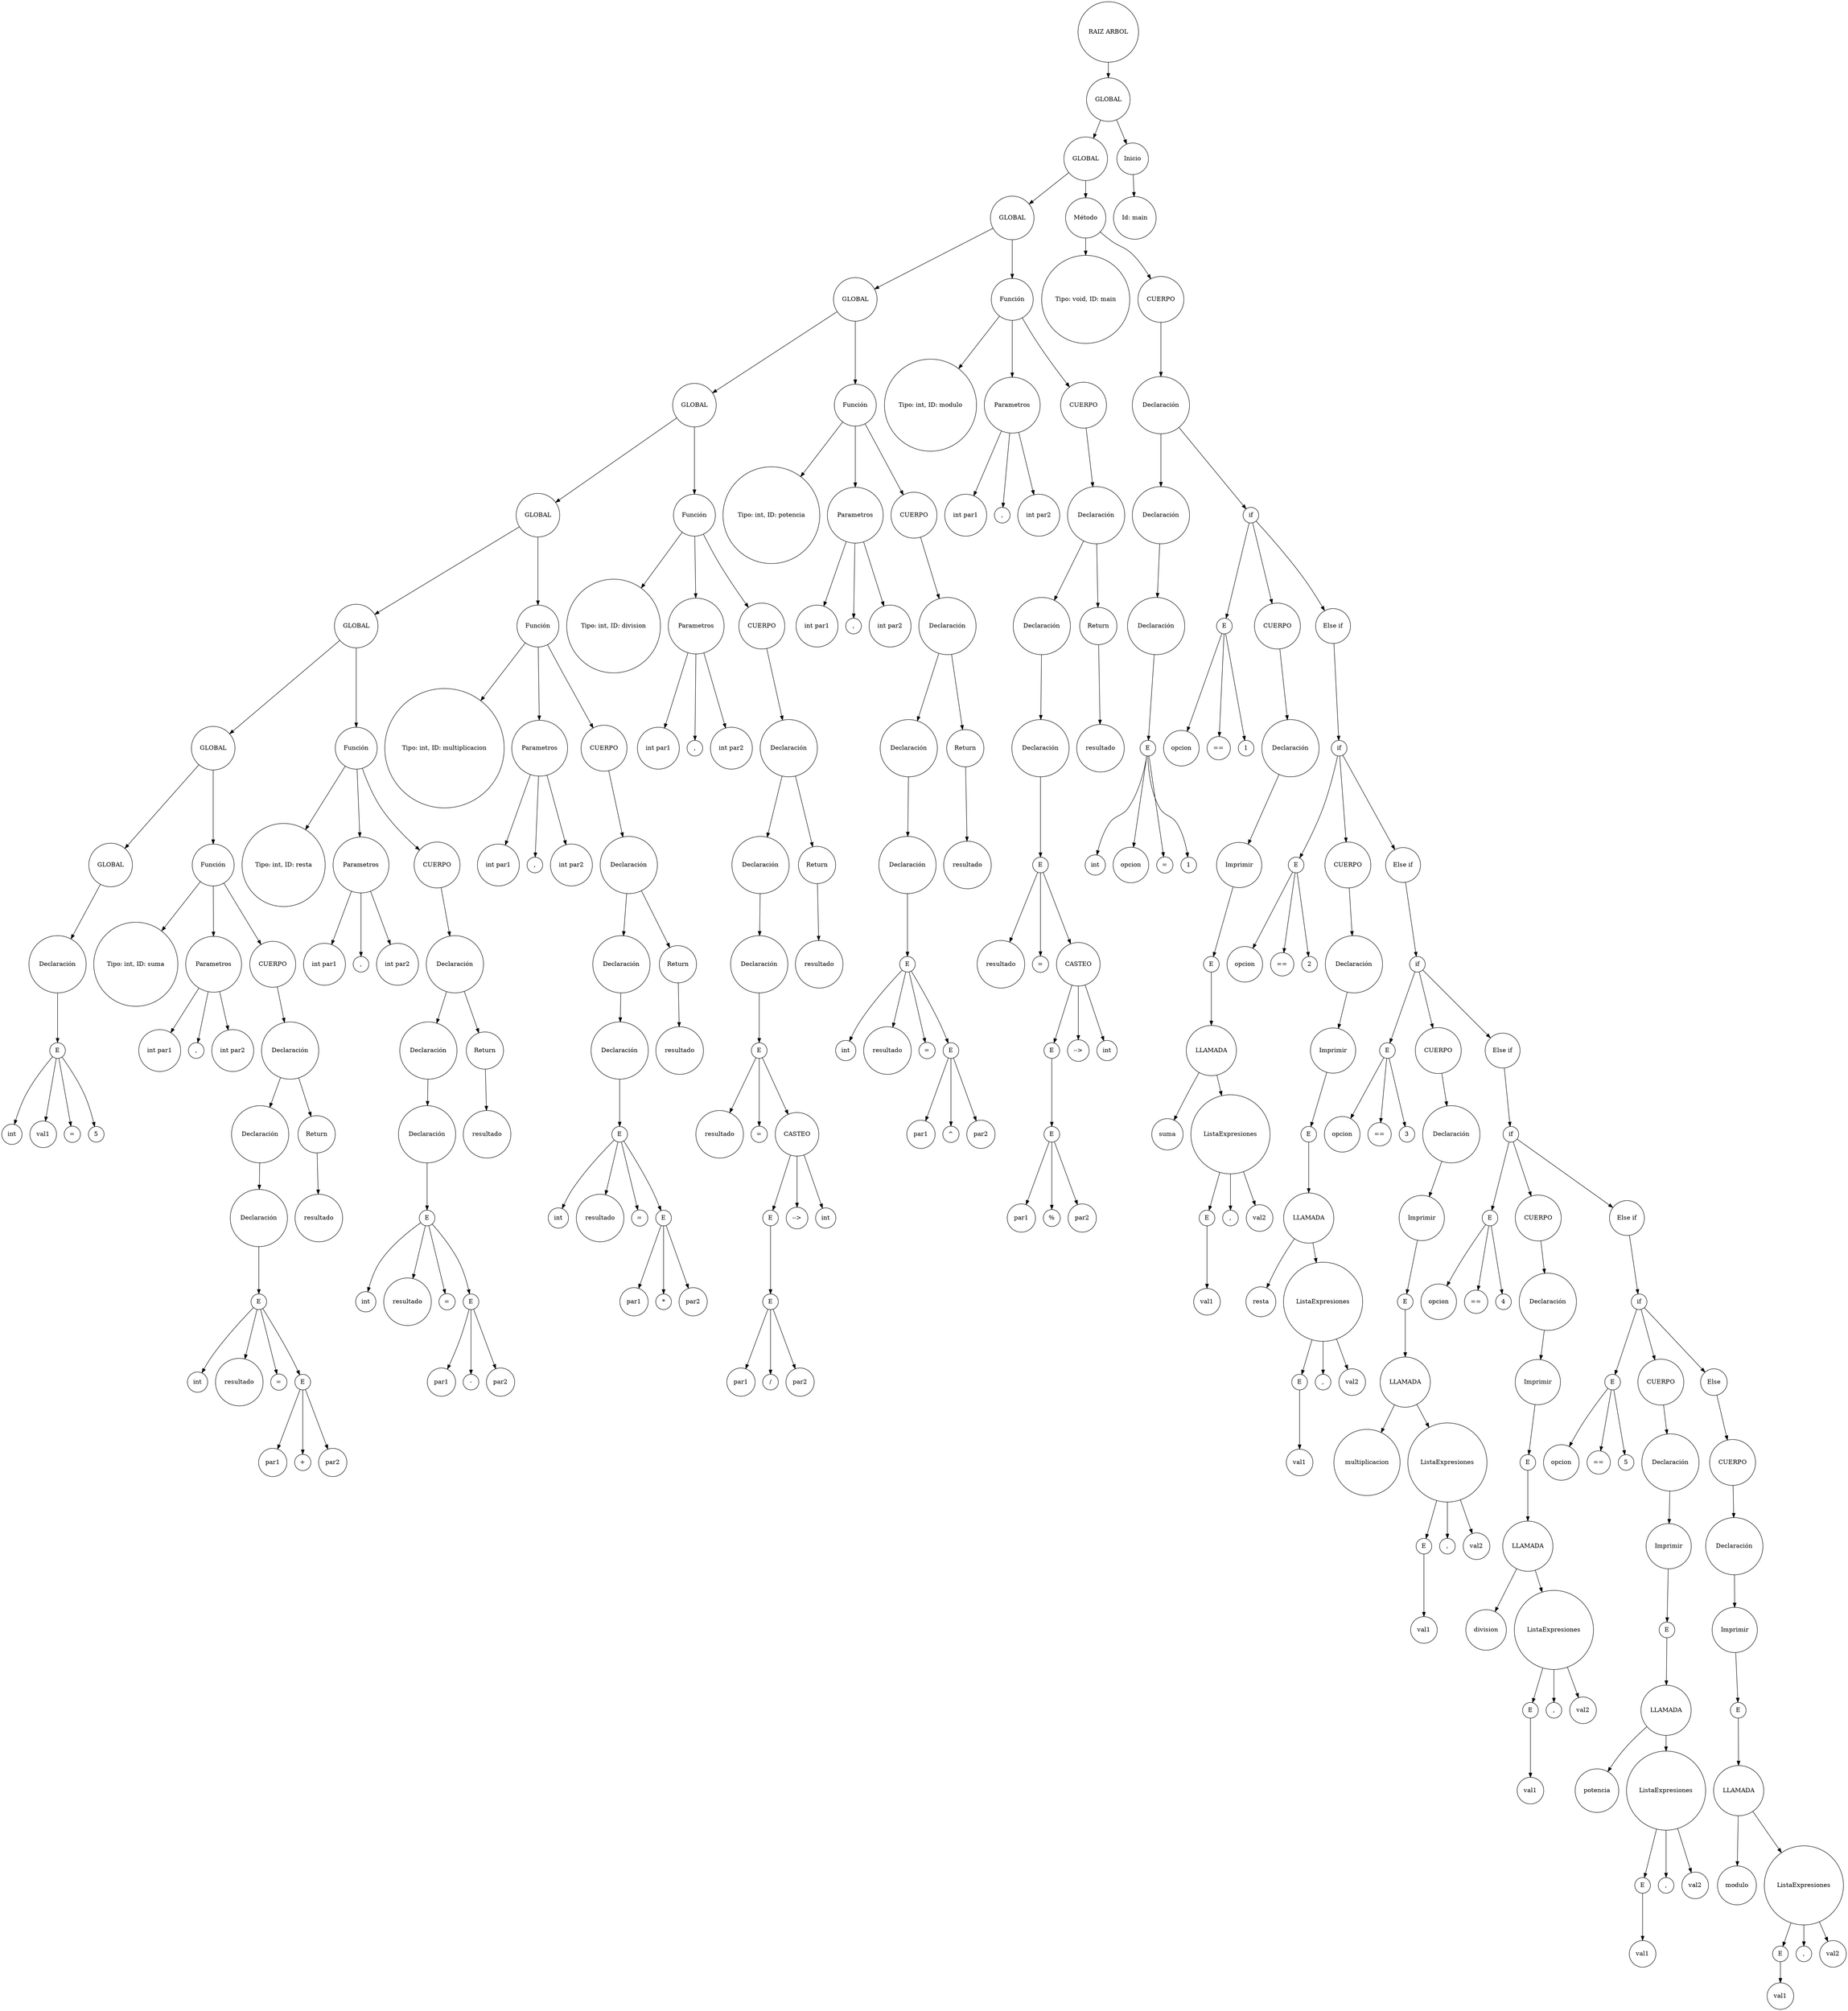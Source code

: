 digraph G {
252 [label= "RAIZ ARBOL" fillcolor="#d62728" shape="circle"];
252->253;
253 [label= "GLOBAL" fillcolor="#d62728" shape="circle"];
253->254;
254 [label= "GLOBAL" fillcolor="#d62728" shape="circle"];
254->255;
255 [label= "GLOBAL" fillcolor="#d62728" shape="circle"];
255->256;
256 [label= "GLOBAL" fillcolor="#d62728" shape="circle"];
256->257;
257 [label= "GLOBAL" fillcolor="#d62728" shape="circle"];
257->258;
258 [label= "GLOBAL" fillcolor="#d62728" shape="circle"];
258->259;
259 [label= "GLOBAL" fillcolor="#d62728" shape="circle"];
259->260;
260 [label= "GLOBAL" fillcolor="#d62728" shape="circle"];
260->261;
261 [label= "GLOBAL" fillcolor="#d62728" shape="circle"];
261->262;
262 [label= "Declaración" fillcolor="#d62728" shape="circle"];
262->263;
263 [label= "E" fillcolor="#d62728" shape="circle"];
263->264;
264 [label= "int" fillcolor="#d62728" shape="circle"];
263->265;
265 [label= "val1" fillcolor="#d62728" shape="circle"];
263->266;
266 [label= "=" fillcolor="#d62728" shape="circle"];
263->267;
267 [label= "5" fillcolor="#d62728" shape="circle"];
260->268;
268 [label= "Función" fillcolor="#d62728" shape="circle"];
268->269;
269 [label= "Tipo: int, ID: suma" fillcolor="#d62728" shape="circle"];
268->270;
270 [label= "Parametros" fillcolor="#d62728" shape="circle"];
270->271;
271 [label= "int par1" fillcolor="#d62728" shape="circle"];
270->272;
272 [label= "," fillcolor="#d62728" shape="circle"];
270->273;
273 [label= "int par2" fillcolor="#d62728" shape="circle"];
268->274;
274 [label= "CUERPO" fillcolor="#d62728" shape="circle"];
274->275;
275 [label= "Declaración" fillcolor="#d62728" shape="circle"];
275->276;
276 [label= "Declaración" fillcolor="#d62728" shape="circle"];
276->277;
277 [label= "Declaración" fillcolor="#d62728" shape="circle"];
277->278;
278 [label= "E" fillcolor="#d62728" shape="circle"];
278->279;
279 [label= "int" fillcolor="#d62728" shape="circle"];
278->280;
280 [label= "resultado" fillcolor="#d62728" shape="circle"];
278->281;
281 [label= "=" fillcolor="#d62728" shape="circle"];
278->282;
282 [label= "E" fillcolor="#d62728" shape="circle"];
282->283;
283 [label= "par1" fillcolor="#d62728" shape="circle"];
282->284;
284 [label= "+" fillcolor="#d62728" shape="circle"];
282->285;
285 [label= "par2" fillcolor="#d62728" shape="circle"];
275->286;
286 [label= "Return" fillcolor="#d62728" shape="circle"];
286->287;
287 [label= "resultado" fillcolor="#d62728" shape="circle"];
259->288;
288 [label= "Función" fillcolor="#d62728" shape="circle"];
288->289;
289 [label= "Tipo: int, ID: resta" fillcolor="#d62728" shape="circle"];
288->290;
290 [label= "Parametros" fillcolor="#d62728" shape="circle"];
290->291;
291 [label= "int par1" fillcolor="#d62728" shape="circle"];
290->292;
292 [label= "," fillcolor="#d62728" shape="circle"];
290->293;
293 [label= "int par2" fillcolor="#d62728" shape="circle"];
288->294;
294 [label= "CUERPO" fillcolor="#d62728" shape="circle"];
294->295;
295 [label= "Declaración" fillcolor="#d62728" shape="circle"];
295->296;
296 [label= "Declaración" fillcolor="#d62728" shape="circle"];
296->297;
297 [label= "Declaración" fillcolor="#d62728" shape="circle"];
297->298;
298 [label= "E" fillcolor="#d62728" shape="circle"];
298->299;
299 [label= "int" fillcolor="#d62728" shape="circle"];
298->300;
300 [label= "resultado" fillcolor="#d62728" shape="circle"];
298->301;
301 [label= "=" fillcolor="#d62728" shape="circle"];
298->302;
302 [label= "E" fillcolor="#d62728" shape="circle"];
302->303;
303 [label= "par1" fillcolor="#d62728" shape="circle"];
302->304;
304 [label= "-" fillcolor="#d62728" shape="circle"];
302->305;
305 [label= "par2" fillcolor="#d62728" shape="circle"];
295->306;
306 [label= "Return" fillcolor="#d62728" shape="circle"];
306->307;
307 [label= "resultado" fillcolor="#d62728" shape="circle"];
258->308;
308 [label= "Función" fillcolor="#d62728" shape="circle"];
308->309;
309 [label= "Tipo: int, ID: multiplicacion" fillcolor="#d62728" shape="circle"];
308->310;
310 [label= "Parametros" fillcolor="#d62728" shape="circle"];
310->311;
311 [label= "int par1" fillcolor="#d62728" shape="circle"];
310->312;
312 [label= "," fillcolor="#d62728" shape="circle"];
310->313;
313 [label= "int par2" fillcolor="#d62728" shape="circle"];
308->314;
314 [label= "CUERPO" fillcolor="#d62728" shape="circle"];
314->315;
315 [label= "Declaración" fillcolor="#d62728" shape="circle"];
315->316;
316 [label= "Declaración" fillcolor="#d62728" shape="circle"];
316->317;
317 [label= "Declaración" fillcolor="#d62728" shape="circle"];
317->318;
318 [label= "E" fillcolor="#d62728" shape="circle"];
318->319;
319 [label= "int" fillcolor="#d62728" shape="circle"];
318->320;
320 [label= "resultado" fillcolor="#d62728" shape="circle"];
318->321;
321 [label= "=" fillcolor="#d62728" shape="circle"];
318->322;
322 [label= "E" fillcolor="#d62728" shape="circle"];
322->323;
323 [label= "par1" fillcolor="#d62728" shape="circle"];
322->324;
324 [label= "*" fillcolor="#d62728" shape="circle"];
322->325;
325 [label= "par2" fillcolor="#d62728" shape="circle"];
315->326;
326 [label= "Return" fillcolor="#d62728" shape="circle"];
326->327;
327 [label= "resultado" fillcolor="#d62728" shape="circle"];
257->328;
328 [label= "Función" fillcolor="#d62728" shape="circle"];
328->329;
329 [label= "Tipo: int, ID: division" fillcolor="#d62728" shape="circle"];
328->330;
330 [label= "Parametros" fillcolor="#d62728" shape="circle"];
330->331;
331 [label= "int par1" fillcolor="#d62728" shape="circle"];
330->332;
332 [label= "," fillcolor="#d62728" shape="circle"];
330->333;
333 [label= "int par2" fillcolor="#d62728" shape="circle"];
328->334;
334 [label= "CUERPO" fillcolor="#d62728" shape="circle"];
334->335;
335 [label= "Declaración" fillcolor="#d62728" shape="circle"];
335->336;
336 [label= "Declaración" fillcolor="#d62728" shape="circle"];
336->337;
337 [label= "Declaración" fillcolor="#d62728" shape="circle"];
337->338;
338 [label= "E" fillcolor="#d62728" shape="circle"];
338->339;
339 [label= "resultado" fillcolor="#d62728" shape="circle"];
338->340;
340 [label= "=" fillcolor="#d62728" shape="circle"];
338->341;
341 [label= "CASTEO" fillcolor="#d62728" shape="circle"];
341->342;
342 [label= "E" fillcolor="#d62728" shape="circle"];
342->343;
343 [label= "E" fillcolor="#d62728" shape="circle"];
343->344;
344 [label= "par1" fillcolor="#d62728" shape="circle"];
343->345;
345 [label= "/" fillcolor="#d62728" shape="circle"];
343->346;
346 [label= "par2" fillcolor="#d62728" shape="circle"];
341->347;
347 [label= "-->" fillcolor="#d62728" shape="circle"];
341->348;
348 [label= "int" fillcolor="#d62728" shape="circle"];
335->349;
349 [label= "Return" fillcolor="#d62728" shape="circle"];
349->350;
350 [label= "resultado" fillcolor="#d62728" shape="circle"];
256->351;
351 [label= "Función" fillcolor="#d62728" shape="circle"];
351->352;
352 [label= "Tipo: int, ID: potencia" fillcolor="#d62728" shape="circle"];
351->353;
353 [label= "Parametros" fillcolor="#d62728" shape="circle"];
353->354;
354 [label= "int par1" fillcolor="#d62728" shape="circle"];
353->355;
355 [label= "," fillcolor="#d62728" shape="circle"];
353->356;
356 [label= "int par2" fillcolor="#d62728" shape="circle"];
351->357;
357 [label= "CUERPO" fillcolor="#d62728" shape="circle"];
357->358;
358 [label= "Declaración" fillcolor="#d62728" shape="circle"];
358->359;
359 [label= "Declaración" fillcolor="#d62728" shape="circle"];
359->360;
360 [label= "Declaración" fillcolor="#d62728" shape="circle"];
360->361;
361 [label= "E" fillcolor="#d62728" shape="circle"];
361->362;
362 [label= "int" fillcolor="#d62728" shape="circle"];
361->363;
363 [label= "resultado" fillcolor="#d62728" shape="circle"];
361->364;
364 [label= "=" fillcolor="#d62728" shape="circle"];
361->365;
365 [label= "E" fillcolor="#d62728" shape="circle"];
365->366;
366 [label= "par1" fillcolor="#d62728" shape="circle"];
365->367;
367 [label= "^" fillcolor="#d62728" shape="circle"];
365->368;
368 [label= "par2" fillcolor="#d62728" shape="circle"];
358->369;
369 [label= "Return" fillcolor="#d62728" shape="circle"];
369->370;
370 [label= "resultado" fillcolor="#d62728" shape="circle"];
255->371;
371 [label= "Función" fillcolor="#d62728" shape="circle"];
371->372;
372 [label= "Tipo: int, ID: modulo" fillcolor="#d62728" shape="circle"];
371->373;
373 [label= "Parametros" fillcolor="#d62728" shape="circle"];
373->374;
374 [label= "int par1" fillcolor="#d62728" shape="circle"];
373->375;
375 [label= "," fillcolor="#d62728" shape="circle"];
373->376;
376 [label= "int par2" fillcolor="#d62728" shape="circle"];
371->377;
377 [label= "CUERPO" fillcolor="#d62728" shape="circle"];
377->378;
378 [label= "Declaración" fillcolor="#d62728" shape="circle"];
378->379;
379 [label= "Declaración" fillcolor="#d62728" shape="circle"];
379->380;
380 [label= "Declaración" fillcolor="#d62728" shape="circle"];
380->381;
381 [label= "E" fillcolor="#d62728" shape="circle"];
381->382;
382 [label= "resultado" fillcolor="#d62728" shape="circle"];
381->383;
383 [label= "=" fillcolor="#d62728" shape="circle"];
381->384;
384 [label= "CASTEO" fillcolor="#d62728" shape="circle"];
384->385;
385 [label= "E" fillcolor="#d62728" shape="circle"];
385->386;
386 [label= "E" fillcolor="#d62728" shape="circle"];
386->387;
387 [label= "par1" fillcolor="#d62728" shape="circle"];
386->388;
388 [label= "%" fillcolor="#d62728" shape="circle"];
386->389;
389 [label= "par2" fillcolor="#d62728" shape="circle"];
384->390;
390 [label= "-->" fillcolor="#d62728" shape="circle"];
384->391;
391 [label= "int" fillcolor="#d62728" shape="circle"];
378->392;
392 [label= "Return" fillcolor="#d62728" shape="circle"];
392->393;
393 [label= "resultado" fillcolor="#d62728" shape="circle"];
254->394;
394 [label= "Método" fillcolor="#d62728" shape="circle"];
394->395;
395 [label= "Tipo: void, ID: main" fillcolor="#d62728" shape="circle"];
394->396;
396 [label= "CUERPO" fillcolor="#d62728" shape="circle"];
396->397;
397 [label= "Declaración" fillcolor="#d62728" shape="circle"];
397->398;
398 [label= "Declaración" fillcolor="#d62728" shape="circle"];
398->399;
399 [label= "Declaración" fillcolor="#d62728" shape="circle"];
399->400;
400 [label= "E" fillcolor="#d62728" shape="circle"];
400->401;
401 [label= "int" fillcolor="#d62728" shape="circle"];
400->402;
402 [label= "opcion" fillcolor="#d62728" shape="circle"];
400->403;
403 [label= "=" fillcolor="#d62728" shape="circle"];
400->404;
404 [label= "1" fillcolor="#d62728" shape="circle"];
397->405;
405 [label= "if" fillcolor="#d62728" shape="circle"];
405->406;
406 [label= "E" fillcolor="#d62728" shape="circle"];
406->407;
407 [label= "opcion" fillcolor="#d62728" shape="circle"];
406->408;
408 [label= "==" fillcolor="#d62728" shape="circle"];
406->409;
409 [label= "1" fillcolor="#d62728" shape="circle"];
405->410;
410 [label= "CUERPO" fillcolor="#d62728" shape="circle"];
410->411;
411 [label= "Declaración" fillcolor="#d62728" shape="circle"];
411->412;
412 [label= "Imprimir" fillcolor="#d62728" shape="circle"];
412->413;
413 [label= "E" fillcolor="#d62728" shape="circle"];
413->414;
414 [label= "LLAMADA" fillcolor="#d62728" shape="circle"];
414->415;
415 [label= "suma" fillcolor="#d62728" shape="circle"];
414->416;
416 [label= "ListaExpresiones" fillcolor="#d62728" shape="circle"];
416->417;
417 [label= "E" fillcolor="#d62728" shape="circle"];
417->418;
418 [label= "val1" fillcolor="#d62728" shape="circle"];
416->419;
419 [label= "," fillcolor="#d62728" shape="circle"];
416->420;
420 [label= "val2" fillcolor="#d62728" shape="circle"];
405->421;
421 [label= "Else if" fillcolor="#d62728" shape="circle"];
421->422;
422 [label= "if" fillcolor="#d62728" shape="circle"];
422->423;
423 [label= "E" fillcolor="#d62728" shape="circle"];
423->424;
424 [label= "opcion" fillcolor="#d62728" shape="circle"];
423->425;
425 [label= "==" fillcolor="#d62728" shape="circle"];
423->426;
426 [label= "2" fillcolor="#d62728" shape="circle"];
422->427;
427 [label= "CUERPO" fillcolor="#d62728" shape="circle"];
427->428;
428 [label= "Declaración" fillcolor="#d62728" shape="circle"];
428->429;
429 [label= "Imprimir" fillcolor="#d62728" shape="circle"];
429->430;
430 [label= "E" fillcolor="#d62728" shape="circle"];
430->431;
431 [label= "LLAMADA" fillcolor="#d62728" shape="circle"];
431->432;
432 [label= "resta" fillcolor="#d62728" shape="circle"];
431->433;
433 [label= "ListaExpresiones" fillcolor="#d62728" shape="circle"];
433->434;
434 [label= "E" fillcolor="#d62728" shape="circle"];
434->435;
435 [label= "val1" fillcolor="#d62728" shape="circle"];
433->436;
436 [label= "," fillcolor="#d62728" shape="circle"];
433->437;
437 [label= "val2" fillcolor="#d62728" shape="circle"];
422->438;
438 [label= "Else if" fillcolor="#d62728" shape="circle"];
438->439;
439 [label= "if" fillcolor="#d62728" shape="circle"];
439->440;
440 [label= "E" fillcolor="#d62728" shape="circle"];
440->441;
441 [label= "opcion" fillcolor="#d62728" shape="circle"];
440->442;
442 [label= "==" fillcolor="#d62728" shape="circle"];
440->443;
443 [label= "3" fillcolor="#d62728" shape="circle"];
439->444;
444 [label= "CUERPO" fillcolor="#d62728" shape="circle"];
444->445;
445 [label= "Declaración" fillcolor="#d62728" shape="circle"];
445->446;
446 [label= "Imprimir" fillcolor="#d62728" shape="circle"];
446->447;
447 [label= "E" fillcolor="#d62728" shape="circle"];
447->448;
448 [label= "LLAMADA" fillcolor="#d62728" shape="circle"];
448->449;
449 [label= "multiplicacion" fillcolor="#d62728" shape="circle"];
448->450;
450 [label= "ListaExpresiones" fillcolor="#d62728" shape="circle"];
450->451;
451 [label= "E" fillcolor="#d62728" shape="circle"];
451->452;
452 [label= "val1" fillcolor="#d62728" shape="circle"];
450->453;
453 [label= "," fillcolor="#d62728" shape="circle"];
450->454;
454 [label= "val2" fillcolor="#d62728" shape="circle"];
439->455;
455 [label= "Else if" fillcolor="#d62728" shape="circle"];
455->456;
456 [label= "if" fillcolor="#d62728" shape="circle"];
456->457;
457 [label= "E" fillcolor="#d62728" shape="circle"];
457->458;
458 [label= "opcion" fillcolor="#d62728" shape="circle"];
457->459;
459 [label= "==" fillcolor="#d62728" shape="circle"];
457->460;
460 [label= "4" fillcolor="#d62728" shape="circle"];
456->461;
461 [label= "CUERPO" fillcolor="#d62728" shape="circle"];
461->462;
462 [label= "Declaración" fillcolor="#d62728" shape="circle"];
462->463;
463 [label= "Imprimir" fillcolor="#d62728" shape="circle"];
463->464;
464 [label= "E" fillcolor="#d62728" shape="circle"];
464->465;
465 [label= "LLAMADA" fillcolor="#d62728" shape="circle"];
465->466;
466 [label= "division" fillcolor="#d62728" shape="circle"];
465->467;
467 [label= "ListaExpresiones" fillcolor="#d62728" shape="circle"];
467->468;
468 [label= "E" fillcolor="#d62728" shape="circle"];
468->469;
469 [label= "val1" fillcolor="#d62728" shape="circle"];
467->470;
470 [label= "," fillcolor="#d62728" shape="circle"];
467->471;
471 [label= "val2" fillcolor="#d62728" shape="circle"];
456->472;
472 [label= "Else if" fillcolor="#d62728" shape="circle"];
472->473;
473 [label= "if" fillcolor="#d62728" shape="circle"];
473->474;
474 [label= "E" fillcolor="#d62728" shape="circle"];
474->475;
475 [label= "opcion" fillcolor="#d62728" shape="circle"];
474->476;
476 [label= "==" fillcolor="#d62728" shape="circle"];
474->477;
477 [label= "5" fillcolor="#d62728" shape="circle"];
473->478;
478 [label= "CUERPO" fillcolor="#d62728" shape="circle"];
478->479;
479 [label= "Declaración" fillcolor="#d62728" shape="circle"];
479->480;
480 [label= "Imprimir" fillcolor="#d62728" shape="circle"];
480->481;
481 [label= "E" fillcolor="#d62728" shape="circle"];
481->482;
482 [label= "LLAMADA" fillcolor="#d62728" shape="circle"];
482->483;
483 [label= "potencia" fillcolor="#d62728" shape="circle"];
482->484;
484 [label= "ListaExpresiones" fillcolor="#d62728" shape="circle"];
484->485;
485 [label= "E" fillcolor="#d62728" shape="circle"];
485->486;
486 [label= "val1" fillcolor="#d62728" shape="circle"];
484->487;
487 [label= "," fillcolor="#d62728" shape="circle"];
484->488;
488 [label= "val2" fillcolor="#d62728" shape="circle"];
473->489;
489 [label= "Else" fillcolor="#d62728" shape="circle"];
489->490;
490 [label= "CUERPO" fillcolor="#d62728" shape="circle"];
490->491;
491 [label= "Declaración" fillcolor="#d62728" shape="circle"];
491->492;
492 [label= "Imprimir" fillcolor="#d62728" shape="circle"];
492->493;
493 [label= "E" fillcolor="#d62728" shape="circle"];
493->494;
494 [label= "LLAMADA" fillcolor="#d62728" shape="circle"];
494->495;
495 [label= "modulo" fillcolor="#d62728" shape="circle"];
494->496;
496 [label= "ListaExpresiones" fillcolor="#d62728" shape="circle"];
496->497;
497 [label= "E" fillcolor="#d62728" shape="circle"];
497->498;
498 [label= "val1" fillcolor="#d62728" shape="circle"];
496->499;
499 [label= "," fillcolor="#d62728" shape="circle"];
496->500;
500 [label= "val2" fillcolor="#d62728" shape="circle"];
253->501;
501 [label= "Inicio" fillcolor="#d62728" shape="circle"];
501->502;
502 [label= "Id: main" fillcolor="#d62728" shape="circle"];
}